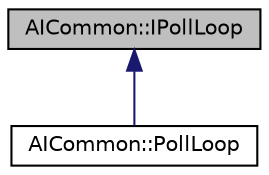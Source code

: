 digraph "AICommon::IPollLoop"
{
 // LATEX_PDF_SIZE
  edge [fontname="Helvetica",fontsize="10",labelfontname="Helvetica",labelfontsize="10"];
  node [fontname="Helvetica",fontsize="10",shape=record];
  Node1 [label="AICommon::IPollLoop",height=0.2,width=0.4,color="black", fillcolor="grey75", style="filled", fontcolor="black",tooltip=" "];
  Node1 -> Node2 [dir="back",color="midnightblue",fontsize="10",style="solid",fontname="Helvetica"];
  Node2 [label="AICommon::PollLoop",height=0.2,width=0.4,color="black", fillcolor="white", style="filled",URL="$classAICommon_1_1PollLoop.html",tooltip="A wrapper around epoll that allows for adding, modifying & deleting of source events."];
}
